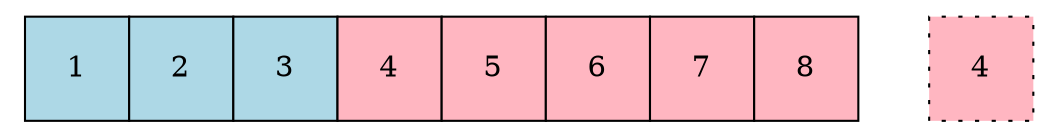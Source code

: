 digraph G
{
    node1
        [
        shape = none
            label = <<table border="0" cellspacing="0">
            <tr>
            <td port="port0" width="50" height="50" bgcolor="lightblue" border="1">1</td>
            <td port="port1" width="50" height="50" bgcolor="lightblue" border="1">2</td>
            <td port="port2" width="50" height="50" bgcolor="lightblue" border="1">3</td>
            <td port="port3" width="50" height="50" bgcolor="lightpink" border="1">4</td>
            <td port="port4" width="50" height="50" bgcolor="lightpink" border="1">5</td>
            <td port="port5" width="50" height="50" bgcolor="lightpink" border="1">6</td>
            <td port="port6" width="50" height="50" bgcolor="lightpink" border="1">7</td>
            <td port="port7" width="50" height="50" bgcolor="lightpink" border="1">8</td>
            </tr>
            </table>>
        ]
    node2
    [
        shape = none
        label = <<table border="0" cellspacing="0">
                    <tr><td port="data" style="dotted" width="50" height="50"
                    bgcolor="lightpink" border="1"> 4 </td></tr>
                </table>>
    ]
}
